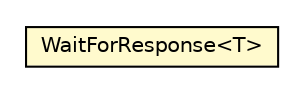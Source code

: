 #!/usr/local/bin/dot
#
# Class diagram 
# Generated by UMLGraph version R5_6-24-gf6e263 (http://www.umlgraph.org/)
#

digraph G {
	edge [fontname="Helvetica",fontsize=10,labelfontname="Helvetica",labelfontsize=10];
	node [fontname="Helvetica",fontsize=10,shape=plaintext];
	nodesep=0.25;
	ranksep=0.5;
	// org.universAAL.middleware.brokers.control.WaitForResponse<T>
	c8365246 [label=<<table title="org.universAAL.middleware.brokers.control.WaitForResponse" border="0" cellborder="1" cellspacing="0" cellpadding="2" port="p" bgcolor="lemonChiffon" href="./WaitForResponse.html">
		<tr><td><table border="0" cellspacing="0" cellpadding="1">
<tr><td align="center" balign="center"> WaitForResponse&lt;T&gt; </td></tr>
		</table></td></tr>
		</table>>, URL="./WaitForResponse.html", fontname="Helvetica", fontcolor="black", fontsize=10.0];
}

